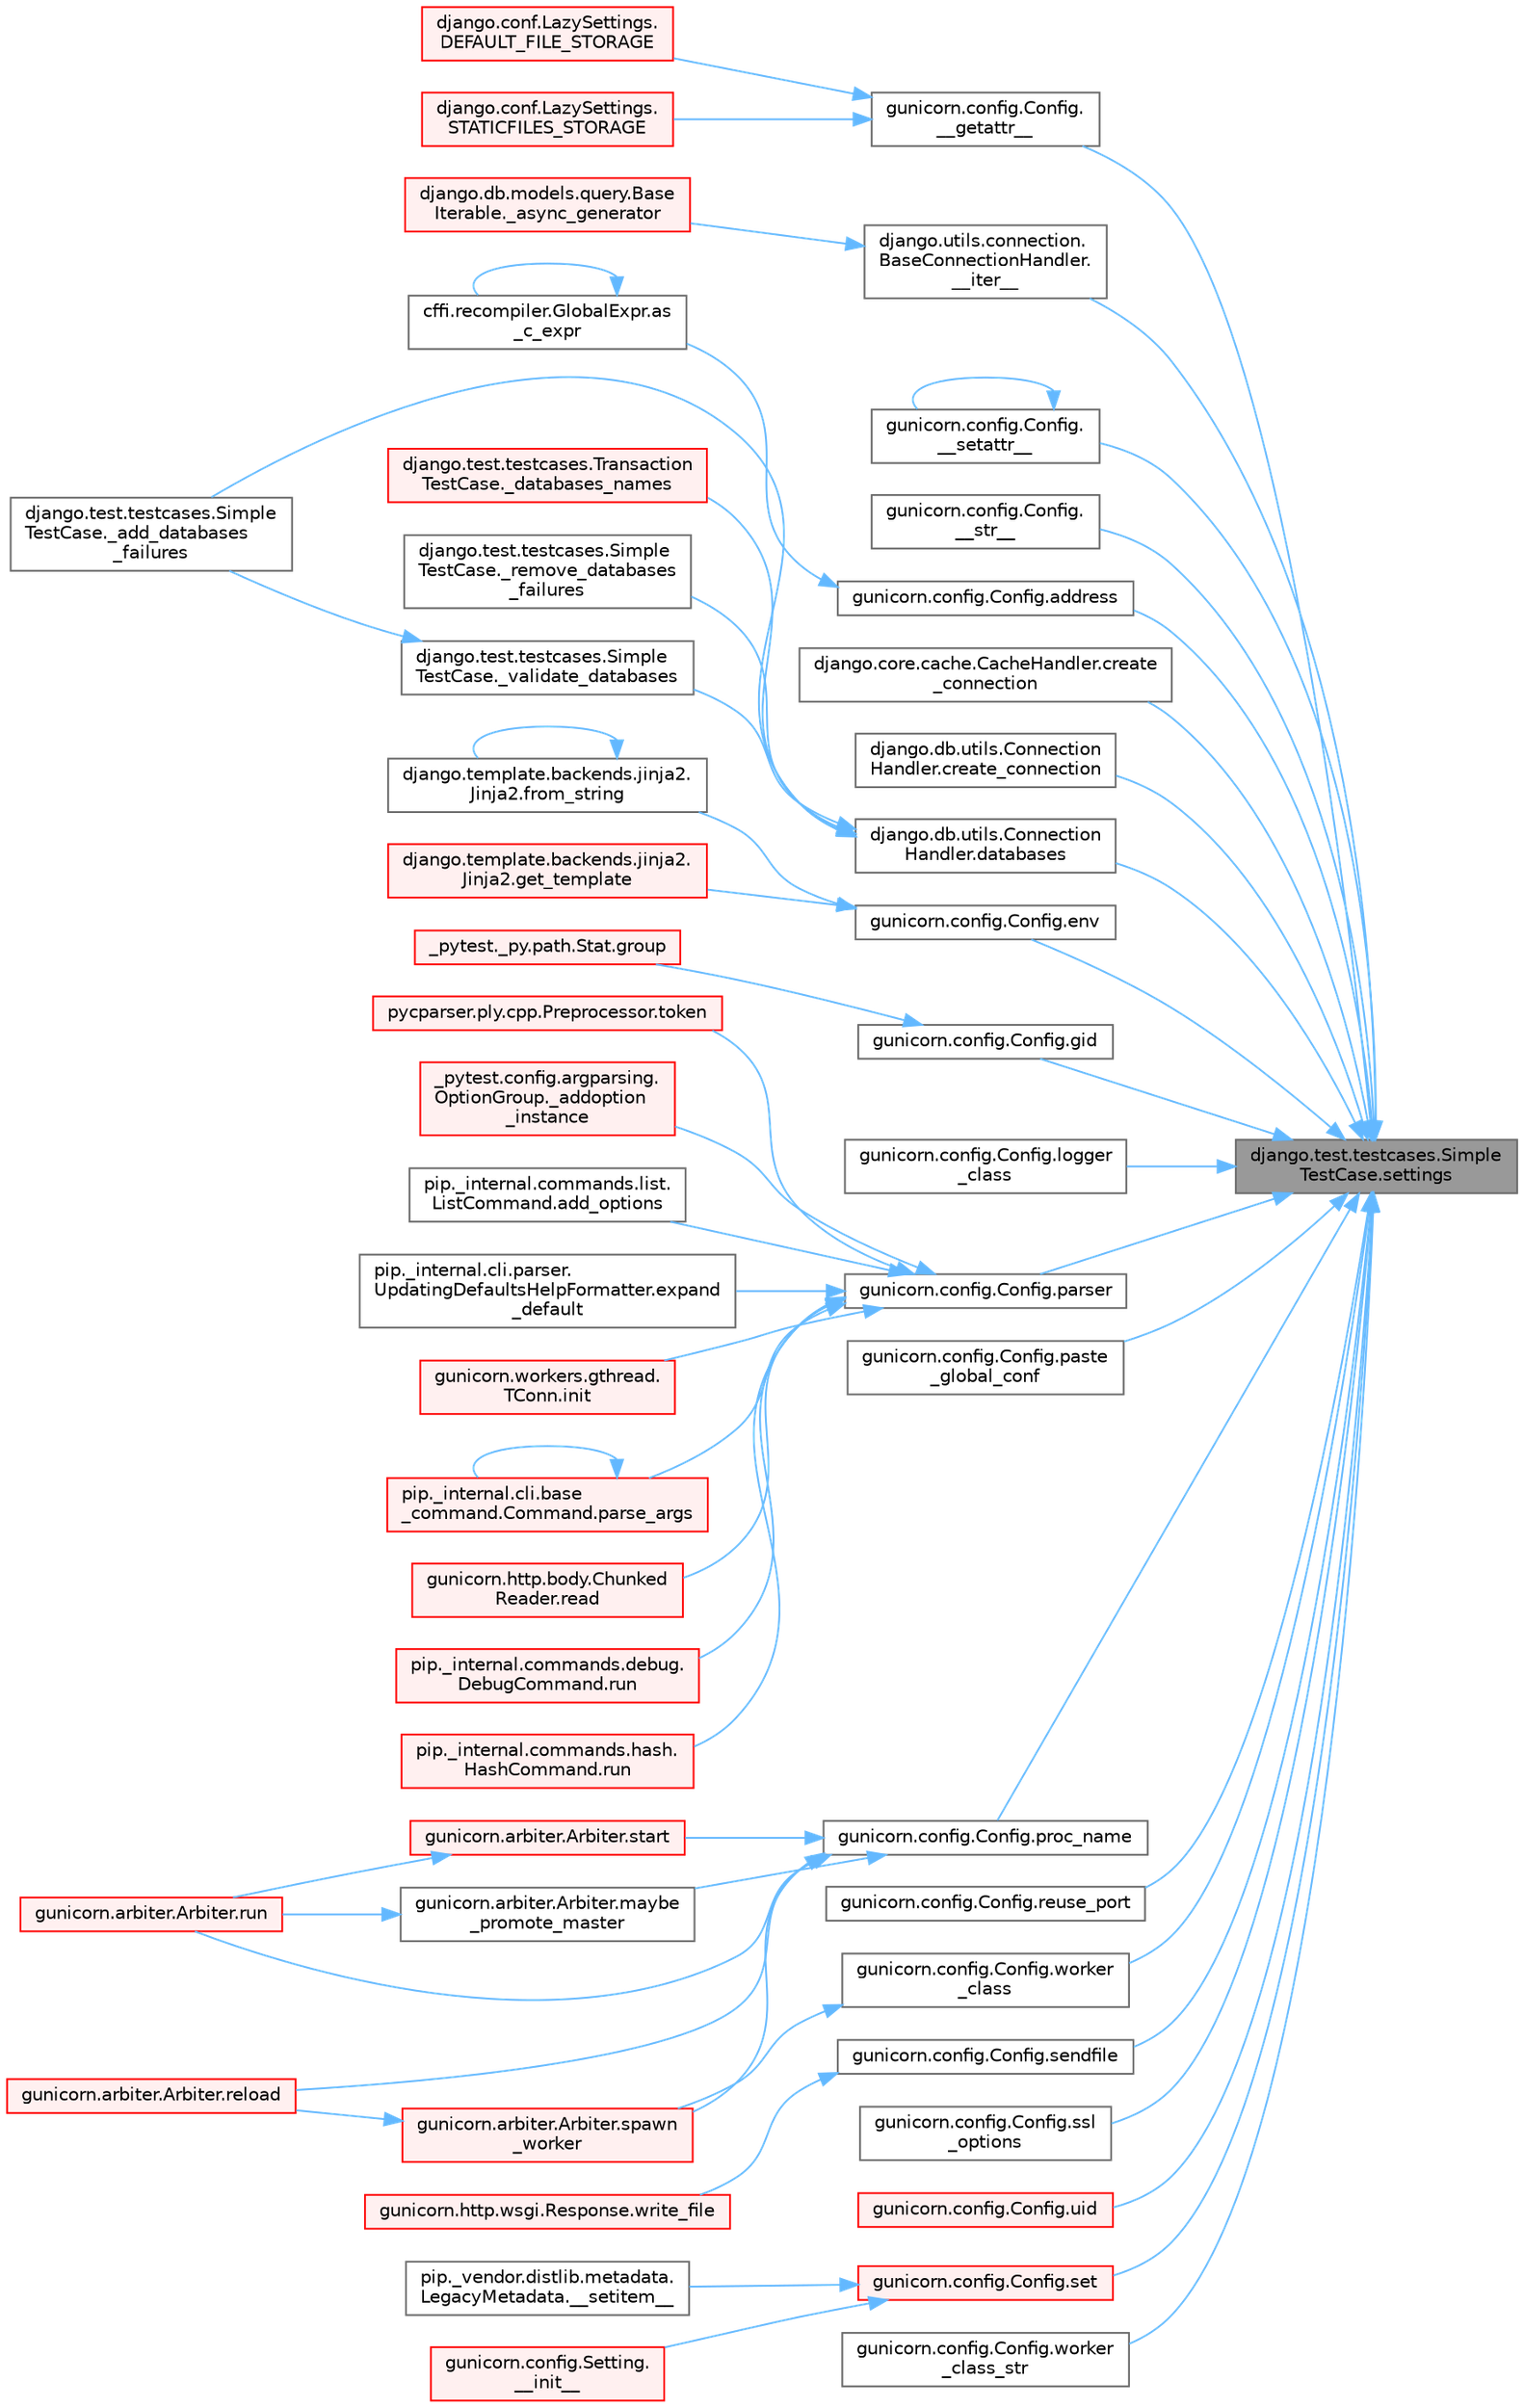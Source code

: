 digraph "django.test.testcases.SimpleTestCase.settings"
{
 // LATEX_PDF_SIZE
  bgcolor="transparent";
  edge [fontname=Helvetica,fontsize=10,labelfontname=Helvetica,labelfontsize=10];
  node [fontname=Helvetica,fontsize=10,shape=box,height=0.2,width=0.4];
  rankdir="RL";
  Node1 [id="Node000001",label="django.test.testcases.Simple\lTestCase.settings",height=0.2,width=0.4,color="gray40", fillcolor="grey60", style="filled", fontcolor="black",tooltip=" "];
  Node1 -> Node2 [id="edge1_Node000001_Node000002",dir="back",color="steelblue1",style="solid",tooltip=" "];
  Node2 [id="Node000002",label="gunicorn.config.Config.\l__getattr__",height=0.2,width=0.4,color="grey40", fillcolor="white", style="filled",URL="$classgunicorn_1_1config_1_1_config.html#a71eacf01d4ad4f8e94164f40459e55b3",tooltip=" "];
  Node2 -> Node3 [id="edge2_Node000002_Node000003",dir="back",color="steelblue1",style="solid",tooltip=" "];
  Node3 [id="Node000003",label="django.conf.LazySettings.\lDEFAULT_FILE_STORAGE",height=0.2,width=0.4,color="red", fillcolor="#FFF0F0", style="filled",URL="$classdjango_1_1conf_1_1_lazy_settings.html#a262999dfae4088a806facff7288a28b2",tooltip=" "];
  Node2 -> Node5 [id="edge3_Node000002_Node000005",dir="back",color="steelblue1",style="solid",tooltip=" "];
  Node5 [id="Node000005",label="django.conf.LazySettings.\lSTATICFILES_STORAGE",height=0.2,width=0.4,color="red", fillcolor="#FFF0F0", style="filled",URL="$classdjango_1_1conf_1_1_lazy_settings.html#acf7e82a80fdd6a53ad31cd5f784aaaf7",tooltip=" "];
  Node1 -> Node6 [id="edge4_Node000001_Node000006",dir="back",color="steelblue1",style="solid",tooltip=" "];
  Node6 [id="Node000006",label="django.utils.connection.\lBaseConnectionHandler.\l__iter__",height=0.2,width=0.4,color="grey40", fillcolor="white", style="filled",URL="$classdjango_1_1utils_1_1connection_1_1_base_connection_handler.html#af9d51e8113018441c6051ada3dda01f3",tooltip=" "];
  Node6 -> Node7 [id="edge5_Node000006_Node000007",dir="back",color="steelblue1",style="solid",tooltip=" "];
  Node7 [id="Node000007",label="django.db.models.query.Base\lIterable._async_generator",height=0.2,width=0.4,color="red", fillcolor="#FFF0F0", style="filled",URL="$classdjango_1_1db_1_1models_1_1query_1_1_base_iterable.html#a3ecc2267976bc6628d1fe84d78355144",tooltip=" "];
  Node1 -> Node9 [id="edge6_Node000001_Node000009",dir="back",color="steelblue1",style="solid",tooltip=" "];
  Node9 [id="Node000009",label="gunicorn.config.Config.\l__setattr__",height=0.2,width=0.4,color="grey40", fillcolor="white", style="filled",URL="$classgunicorn_1_1config_1_1_config.html#a431221c36da65baeb6154ea04829398c",tooltip=" "];
  Node9 -> Node9 [id="edge7_Node000009_Node000009",dir="back",color="steelblue1",style="solid",tooltip=" "];
  Node1 -> Node10 [id="edge8_Node000001_Node000010",dir="back",color="steelblue1",style="solid",tooltip=" "];
  Node10 [id="Node000010",label="gunicorn.config.Config.\l__str__",height=0.2,width=0.4,color="grey40", fillcolor="white", style="filled",URL="$classgunicorn_1_1config_1_1_config.html#a50f8ba66ffbd216a35ceacef6ab8c5f3",tooltip=" "];
  Node1 -> Node11 [id="edge9_Node000001_Node000011",dir="back",color="steelblue1",style="solid",tooltip=" "];
  Node11 [id="Node000011",label="gunicorn.config.Config.address",height=0.2,width=0.4,color="grey40", fillcolor="white", style="filled",URL="$classgunicorn_1_1config_1_1_config.html#ad7fe7919987633fc2301dfa66b4290d4",tooltip=" "];
  Node11 -> Node12 [id="edge10_Node000011_Node000012",dir="back",color="steelblue1",style="solid",tooltip=" "];
  Node12 [id="Node000012",label="cffi.recompiler.GlobalExpr.as\l_c_expr",height=0.2,width=0.4,color="grey40", fillcolor="white", style="filled",URL="$classcffi_1_1recompiler_1_1_global_expr.html#aae637b22bd9e45c0afae2bd184781ad1",tooltip=" "];
  Node12 -> Node12 [id="edge11_Node000012_Node000012",dir="back",color="steelblue1",style="solid",tooltip=" "];
  Node1 -> Node13 [id="edge12_Node000001_Node000013",dir="back",color="steelblue1",style="solid",tooltip=" "];
  Node13 [id="Node000013",label="django.core.cache.CacheHandler.create\l_connection",height=0.2,width=0.4,color="grey40", fillcolor="white", style="filled",URL="$classdjango_1_1core_1_1cache_1_1_cache_handler.html#affa70374403e2626da5b3698f1e180e2",tooltip=" "];
  Node1 -> Node14 [id="edge13_Node000001_Node000014",dir="back",color="steelblue1",style="solid",tooltip=" "];
  Node14 [id="Node000014",label="django.db.utils.Connection\lHandler.create_connection",height=0.2,width=0.4,color="grey40", fillcolor="white", style="filled",URL="$classdjango_1_1db_1_1utils_1_1_connection_handler.html#ac44b31e2086cee7f00a7bc6f9f3e2112",tooltip=" "];
  Node1 -> Node15 [id="edge14_Node000001_Node000015",dir="back",color="steelblue1",style="solid",tooltip=" "];
  Node15 [id="Node000015",label="django.db.utils.Connection\lHandler.databases",height=0.2,width=0.4,color="grey40", fillcolor="white", style="filled",URL="$classdjango_1_1db_1_1utils_1_1_connection_handler.html#af7f29772e6e221e678cd244e59eb14a7",tooltip=" "];
  Node15 -> Node16 [id="edge15_Node000015_Node000016",dir="back",color="steelblue1",style="solid",tooltip=" "];
  Node16 [id="Node000016",label="django.test.testcases.Simple\lTestCase._add_databases\l_failures",height=0.2,width=0.4,color="grey40", fillcolor="white", style="filled",URL="$classdjango_1_1test_1_1testcases_1_1_simple_test_case.html#a53e46a0aa7a5d83f57aaf94ed65d6bb3",tooltip=" "];
  Node15 -> Node17 [id="edge16_Node000015_Node000017",dir="back",color="steelblue1",style="solid",tooltip=" "];
  Node17 [id="Node000017",label="django.test.testcases.Transaction\lTestCase._databases_names",height=0.2,width=0.4,color="red", fillcolor="#FFF0F0", style="filled",URL="$classdjango_1_1test_1_1testcases_1_1_transaction_test_case.html#a035e1553bc808dd366fb19b760e8b7be",tooltip=" "];
  Node15 -> Node26 [id="edge17_Node000015_Node000026",dir="back",color="steelblue1",style="solid",tooltip=" "];
  Node26 [id="Node000026",label="django.test.testcases.Simple\lTestCase._remove_databases\l_failures",height=0.2,width=0.4,color="grey40", fillcolor="white", style="filled",URL="$classdjango_1_1test_1_1testcases_1_1_simple_test_case.html#a7d3b76962d1ab6d491f446f34ada2bcc",tooltip=" "];
  Node15 -> Node27 [id="edge18_Node000015_Node000027",dir="back",color="steelblue1",style="solid",tooltip=" "];
  Node27 [id="Node000027",label="django.test.testcases.Simple\lTestCase._validate_databases",height=0.2,width=0.4,color="grey40", fillcolor="white", style="filled",URL="$classdjango_1_1test_1_1testcases_1_1_simple_test_case.html#af859e278898b237e77a0d867ea4cf6e1",tooltip=" "];
  Node27 -> Node16 [id="edge19_Node000027_Node000016",dir="back",color="steelblue1",style="solid",tooltip=" "];
  Node1 -> Node28 [id="edge20_Node000001_Node000028",dir="back",color="steelblue1",style="solid",tooltip=" "];
  Node28 [id="Node000028",label="gunicorn.config.Config.env",height=0.2,width=0.4,color="grey40", fillcolor="white", style="filled",URL="$classgunicorn_1_1config_1_1_config.html#a2deee7194d19cd91329a308e34f15b47",tooltip=" "];
  Node28 -> Node29 [id="edge21_Node000028_Node000029",dir="back",color="steelblue1",style="solid",tooltip=" "];
  Node29 [id="Node000029",label="django.template.backends.jinja2.\lJinja2.from_string",height=0.2,width=0.4,color="grey40", fillcolor="white", style="filled",URL="$classdjango_1_1template_1_1backends_1_1jinja2_1_1_jinja2.html#ac6bd7ef1752b1fd673c8bdb0ae0487ab",tooltip=" "];
  Node29 -> Node29 [id="edge22_Node000029_Node000029",dir="back",color="steelblue1",style="solid",tooltip=" "];
  Node28 -> Node30 [id="edge23_Node000028_Node000030",dir="back",color="steelblue1",style="solid",tooltip=" "];
  Node30 [id="Node000030",label="django.template.backends.jinja2.\lJinja2.get_template",height=0.2,width=0.4,color="red", fillcolor="#FFF0F0", style="filled",URL="$classdjango_1_1template_1_1backends_1_1jinja2_1_1_jinja2.html#a9265545a8f140b3d6554426b83cb56ec",tooltip=" "];
  Node1 -> Node3202 [id="edge24_Node000001_Node003202",dir="back",color="steelblue1",style="solid",tooltip=" "];
  Node3202 [id="Node003202",label="gunicorn.config.Config.gid",height=0.2,width=0.4,color="grey40", fillcolor="white", style="filled",URL="$classgunicorn_1_1config_1_1_config.html#a65c92a5a114c947968354bbce05ea506",tooltip=" "];
  Node3202 -> Node3203 [id="edge25_Node003202_Node003203",dir="back",color="steelblue1",style="solid",tooltip=" "];
  Node3203 [id="Node003203",label="_pytest._py.path.Stat.group",height=0.2,width=0.4,color="red", fillcolor="#FFF0F0", style="filled",URL="$class__pytest_1_1__py_1_1path_1_1_stat.html#aef4e7b019a25aa7e70b896054ef72f51",tooltip=" "];
  Node1 -> Node3204 [id="edge26_Node000001_Node003204",dir="back",color="steelblue1",style="solid",tooltip=" "];
  Node3204 [id="Node003204",label="gunicorn.config.Config.logger\l_class",height=0.2,width=0.4,color="grey40", fillcolor="white", style="filled",URL="$classgunicorn_1_1config_1_1_config.html#ab4c532876130c76c90a3ba799d85b67b",tooltip=" "];
  Node1 -> Node3205 [id="edge27_Node000001_Node003205",dir="back",color="steelblue1",style="solid",tooltip=" "];
  Node3205 [id="Node003205",label="gunicorn.config.Config.parser",height=0.2,width=0.4,color="grey40", fillcolor="white", style="filled",URL="$classgunicorn_1_1config_1_1_config.html#a6cd7e6a928a5a7a3c6d18a0040439dec",tooltip=" "];
  Node3205 -> Node1386 [id="edge28_Node003205_Node001386",dir="back",color="steelblue1",style="solid",tooltip=" "];
  Node1386 [id="Node001386",label="_pytest.config.argparsing.\lOptionGroup._addoption\l_instance",height=0.2,width=0.4,color="red", fillcolor="#FFF0F0", style="filled",URL="$class__pytest_1_1config_1_1argparsing_1_1_option_group.html#ad58bb06684870c5483c49b69f6266dbe",tooltip=" "];
  Node3205 -> Node3206 [id="edge29_Node003205_Node003206",dir="back",color="steelblue1",style="solid",tooltip=" "];
  Node3206 [id="Node003206",label="pip._internal.commands.list.\lListCommand.add_options",height=0.2,width=0.4,color="grey40", fillcolor="white", style="filled",URL="$classpip_1_1__internal_1_1commands_1_1list_1_1_list_command.html#a7beb3337bc0e9088a2ac304563feb671",tooltip=" "];
  Node3205 -> Node3207 [id="edge30_Node003205_Node003207",dir="back",color="steelblue1",style="solid",tooltip=" "];
  Node3207 [id="Node003207",label="pip._internal.cli.parser.\lUpdatingDefaultsHelpFormatter.expand\l_default",height=0.2,width=0.4,color="grey40", fillcolor="white", style="filled",URL="$classpip_1_1__internal_1_1cli_1_1parser_1_1_updating_defaults_help_formatter.html#a32c2fa54d1407762ff23c1a2d50370a7",tooltip=" "];
  Node3205 -> Node3208 [id="edge31_Node003205_Node003208",dir="back",color="steelblue1",style="solid",tooltip=" "];
  Node3208 [id="Node003208",label="gunicorn.workers.gthread.\lTConn.init",height=0.2,width=0.4,color="red", fillcolor="#FFF0F0", style="filled",URL="$classgunicorn_1_1workers_1_1gthread_1_1_t_conn.html#a5cbaeab16e7908f0cbf4730954f189fd",tooltip=" "];
  Node3205 -> Node3218 [id="edge32_Node003205_Node003218",dir="back",color="steelblue1",style="solid",tooltip=" "];
  Node3218 [id="Node003218",label="pip._internal.cli.base\l_command.Command.parse_args",height=0.2,width=0.4,color="red", fillcolor="#FFF0F0", style="filled",URL="$classpip_1_1__internal_1_1cli_1_1base__command_1_1_command.html#ae5d2ab6756b8ba6603587cbb39b9127f",tooltip=" "];
  Node3218 -> Node3218 [id="edge33_Node003218_Node003218",dir="back",color="steelblue1",style="solid",tooltip=" "];
  Node3205 -> Node3219 [id="edge34_Node003205_Node003219",dir="back",color="steelblue1",style="solid",tooltip=" "];
  Node3219 [id="Node003219",label="gunicorn.http.body.Chunked\lReader.read",height=0.2,width=0.4,color="red", fillcolor="#FFF0F0", style="filled",URL="$classgunicorn_1_1http_1_1body_1_1_chunked_reader.html#aa291cdee58cf19e63d92914442ab2d7e",tooltip=" "];
  Node3205 -> Node3220 [id="edge35_Node003205_Node003220",dir="back",color="steelblue1",style="solid",tooltip=" "];
  Node3220 [id="Node003220",label="pip._internal.commands.debug.\lDebugCommand.run",height=0.2,width=0.4,color="red", fillcolor="#FFF0F0", style="filled",URL="$classpip_1_1__internal_1_1commands_1_1debug_1_1_debug_command.html#ad61d252dadf4281ecbf50be217af05b8",tooltip=" "];
  Node3205 -> Node3221 [id="edge36_Node003205_Node003221",dir="back",color="steelblue1",style="solid",tooltip=" "];
  Node3221 [id="Node003221",label="pip._internal.commands.hash.\lHashCommand.run",height=0.2,width=0.4,color="red", fillcolor="#FFF0F0", style="filled",URL="$classpip_1_1__internal_1_1commands_1_1hash_1_1_hash_command.html#a1c507b4629e8940645b8239212076661",tooltip=" "];
  Node3205 -> Node3222 [id="edge37_Node003205_Node003222",dir="back",color="steelblue1",style="solid",tooltip=" "];
  Node3222 [id="Node003222",label="pycparser.ply.cpp.Preprocessor.token",height=0.2,width=0.4,color="red", fillcolor="#FFF0F0", style="filled",URL="$classpycparser_1_1ply_1_1cpp_1_1_preprocessor.html#ac15600d7021e8a849f126500017231ff",tooltip=" "];
  Node1 -> Node3234 [id="edge38_Node000001_Node003234",dir="back",color="steelblue1",style="solid",tooltip=" "];
  Node3234 [id="Node003234",label="gunicorn.config.Config.paste\l_global_conf",height=0.2,width=0.4,color="grey40", fillcolor="white", style="filled",URL="$classgunicorn_1_1config_1_1_config.html#a050d697055705c041417a1d55cfd07b6",tooltip=" "];
  Node1 -> Node3235 [id="edge39_Node000001_Node003235",dir="back",color="steelblue1",style="solid",tooltip=" "];
  Node3235 [id="Node003235",label="gunicorn.config.Config.proc_name",height=0.2,width=0.4,color="grey40", fillcolor="white", style="filled",URL="$classgunicorn_1_1config_1_1_config.html#af59145947d670d400784a1a1e4acdca9",tooltip=" "];
  Node3235 -> Node3038 [id="edge40_Node003235_Node003038",dir="back",color="steelblue1",style="solid",tooltip=" "];
  Node3038 [id="Node003038",label="gunicorn.arbiter.Arbiter.maybe\l_promote_master",height=0.2,width=0.4,color="grey40", fillcolor="white", style="filled",URL="$classgunicorn_1_1arbiter_1_1_arbiter.html#ac7f3e48e04d09eb9d85ce449b258d1c3",tooltip=" "];
  Node3038 -> Node1414 [id="edge41_Node003038_Node001414",dir="back",color="steelblue1",style="solid",tooltip=" "];
  Node1414 [id="Node001414",label="gunicorn.arbiter.Arbiter.run",height=0.2,width=0.4,color="red", fillcolor="#FFF0F0", style="filled",URL="$classgunicorn_1_1arbiter_1_1_arbiter.html#a690c034511f5f267e7da7478590701a9",tooltip=" "];
  Node3235 -> Node3047 [id="edge42_Node003235_Node003047",dir="back",color="steelblue1",style="solid",tooltip=" "];
  Node3047 [id="Node003047",label="gunicorn.arbiter.Arbiter.reload",height=0.2,width=0.4,color="red", fillcolor="#FFF0F0", style="filled",URL="$classgunicorn_1_1arbiter_1_1_arbiter.html#a162ce86e507c7c6ab257a187515bd0c3",tooltip=" "];
  Node3235 -> Node1414 [id="edge43_Node003235_Node001414",dir="back",color="steelblue1",style="solid",tooltip=" "];
  Node3235 -> Node3050 [id="edge44_Node003235_Node003050",dir="back",color="steelblue1",style="solid",tooltip=" "];
  Node3050 [id="Node003050",label="gunicorn.arbiter.Arbiter.spawn\l_worker",height=0.2,width=0.4,color="red", fillcolor="#FFF0F0", style="filled",URL="$classgunicorn_1_1arbiter_1_1_arbiter.html#ad319e6177cd75b61e9bb7c13bcfe5101",tooltip=" "];
  Node3050 -> Node3047 [id="edge45_Node003050_Node003047",dir="back",color="steelblue1",style="solid",tooltip=" "];
  Node3235 -> Node3052 [id="edge46_Node003235_Node003052",dir="back",color="steelblue1",style="solid",tooltip=" "];
  Node3052 [id="Node003052",label="gunicorn.arbiter.Arbiter.start",height=0.2,width=0.4,color="red", fillcolor="#FFF0F0", style="filled",URL="$classgunicorn_1_1arbiter_1_1_arbiter.html#a9abc475f491622dde84515bdde802f2e",tooltip=" "];
  Node3052 -> Node1414 [id="edge47_Node003052_Node001414",dir="back",color="steelblue1",style="solid",tooltip=" "];
  Node1 -> Node3236 [id="edge48_Node000001_Node003236",dir="back",color="steelblue1",style="solid",tooltip=" "];
  Node3236 [id="Node003236",label="gunicorn.config.Config.reuse_port",height=0.2,width=0.4,color="grey40", fillcolor="white", style="filled",URL="$classgunicorn_1_1config_1_1_config.html#a0fa890e3d37b3ecf9d640cf1160aaf8e",tooltip=" "];
  Node1 -> Node3237 [id="edge49_Node000001_Node003237",dir="back",color="steelblue1",style="solid",tooltip=" "];
  Node3237 [id="Node003237",label="gunicorn.config.Config.sendfile",height=0.2,width=0.4,color="grey40", fillcolor="white", style="filled",URL="$classgunicorn_1_1config_1_1_config.html#a77830122086408d0905d6457eef88017",tooltip=" "];
  Node3237 -> Node733 [id="edge50_Node003237_Node000733",dir="back",color="steelblue1",style="solid",tooltip=" "];
  Node733 [id="Node000733",label="gunicorn.http.wsgi.Response.write_file",height=0.2,width=0.4,color="red", fillcolor="#FFF0F0", style="filled",URL="$classgunicorn_1_1http_1_1wsgi_1_1_response.html#a469fe7554d4ffcd4dd1497f24d216329",tooltip=" "];
  Node1 -> Node3238 [id="edge51_Node000001_Node003238",dir="back",color="steelblue1",style="solid",tooltip=" "];
  Node3238 [id="Node003238",label="gunicorn.config.Config.set",height=0.2,width=0.4,color="red", fillcolor="#FFF0F0", style="filled",URL="$classgunicorn_1_1config_1_1_config.html#a3f128be027e2915b7114f240157b494a",tooltip=" "];
  Node3238 -> Node860 [id="edge52_Node003238_Node000860",dir="back",color="steelblue1",style="solid",tooltip=" "];
  Node860 [id="Node000860",label="gunicorn.config.Setting.\l__init__",height=0.2,width=0.4,color="red", fillcolor="#FFF0F0", style="filled",URL="$classgunicorn_1_1config_1_1_setting.html#aca1cb2d38bdd9b92194f85913daaaa53",tooltip=" "];
  Node3238 -> Node861 [id="edge53_Node003238_Node000861",dir="back",color="steelblue1",style="solid",tooltip=" "];
  Node861 [id="Node000861",label="pip._vendor.distlib.metadata.\lLegacyMetadata.__setitem__",height=0.2,width=0.4,color="grey40", fillcolor="white", style="filled",URL="$classpip_1_1__vendor_1_1distlib_1_1metadata_1_1_legacy_metadata.html#ab82e88a698ec57bd9f8ac873948a3802",tooltip=" "];
  Node1 -> Node3239 [id="edge54_Node000001_Node003239",dir="back",color="steelblue1",style="solid",tooltip=" "];
  Node3239 [id="Node003239",label="gunicorn.config.Config.ssl\l_options",height=0.2,width=0.4,color="grey40", fillcolor="white", style="filled",URL="$classgunicorn_1_1config_1_1_config.html#a475c6594f27da09430ceedfaa5b5023c",tooltip=" "];
  Node1 -> Node3240 [id="edge55_Node000001_Node003240",dir="back",color="steelblue1",style="solid",tooltip=" "];
  Node3240 [id="Node003240",label="gunicorn.config.Config.uid",height=0.2,width=0.4,color="red", fillcolor="#FFF0F0", style="filled",URL="$classgunicorn_1_1config_1_1_config.html#a72da0351bb66ecaf52b321aa3e073826",tooltip=" "];
  Node1 -> Node3242 [id="edge56_Node000001_Node003242",dir="back",color="steelblue1",style="solid",tooltip=" "];
  Node3242 [id="Node003242",label="gunicorn.config.Config.worker\l_class",height=0.2,width=0.4,color="grey40", fillcolor="white", style="filled",URL="$classgunicorn_1_1config_1_1_config.html#a243b71acadf86a418446257ea2c3e305",tooltip=" "];
  Node3242 -> Node3050 [id="edge57_Node003242_Node003050",dir="back",color="steelblue1",style="solid",tooltip=" "];
  Node1 -> Node3243 [id="edge58_Node000001_Node003243",dir="back",color="steelblue1",style="solid",tooltip=" "];
  Node3243 [id="Node003243",label="gunicorn.config.Config.worker\l_class_str",height=0.2,width=0.4,color="grey40", fillcolor="white", style="filled",URL="$classgunicorn_1_1config_1_1_config.html#acfea07ff6aecf83edfc5d5965c2548fc",tooltip=" "];
}
